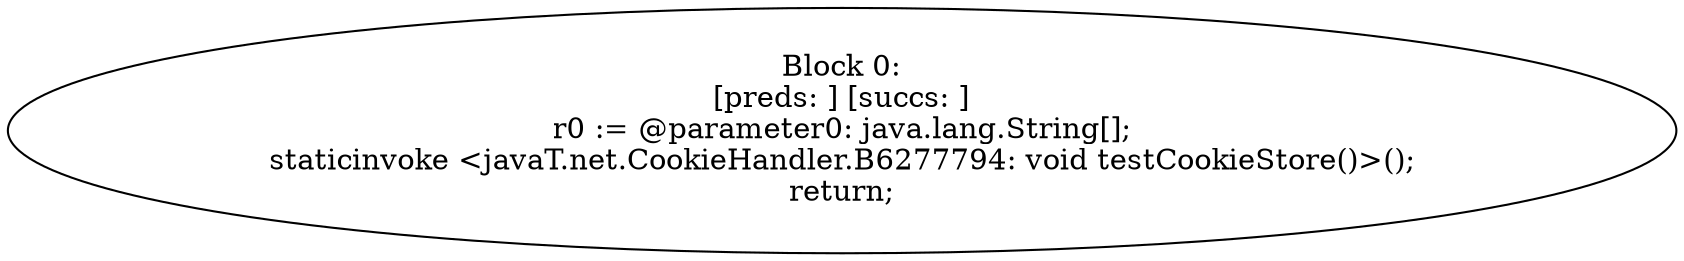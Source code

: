 digraph "unitGraph" {
    "Block 0:
[preds: ] [succs: ]
r0 := @parameter0: java.lang.String[];
staticinvoke <javaT.net.CookieHandler.B6277794: void testCookieStore()>();
return;
"
}
